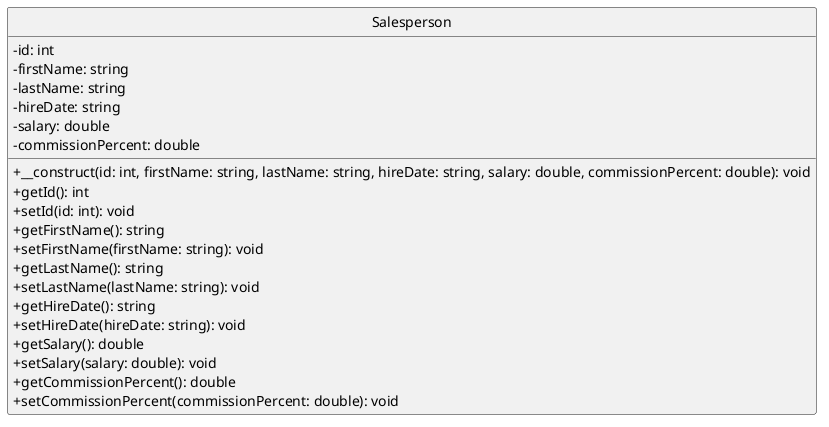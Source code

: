 @startuml
hide circle
skinparam classAttributeIconSize 0

class Salesperson {
    - id: int
    - firstName: string
    - lastName: string
    - hireDate: string
    - salary: double
    - commissionPercent: double
    + __construct(id: int, firstName: string, lastName: string, hireDate: string, salary: double, commissionPercent: double): void
    + getId(): int
    + setId(id: int): void
    + getFirstName(): string
    + setFirstName(firstName: string): void
    + getLastName(): string
    + setLastName(lastName: string): void
    + getHireDate(): string
    + setHireDate(hireDate: string): void
    + getSalary(): double
    + setSalary(salary: double): void
    + getCommissionPercent(): double
    + setCommissionPercent(commissionPercent: double): void
}
@enduml
